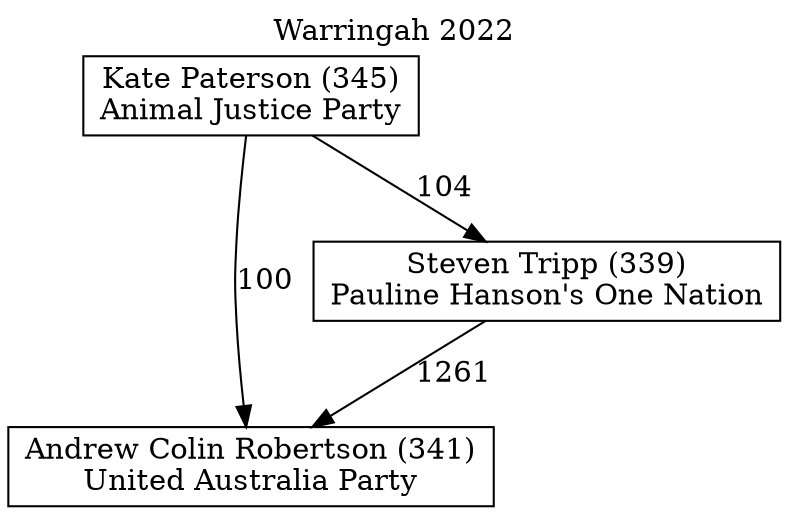 // House preference flow
digraph "Andrew Colin Robertson (341)_Warringah_2022" {
	graph [label="Warringah 2022" labelloc=t mclimit=10]
	node [shape=box]
	"Andrew Colin Robertson (341)" [label="Andrew Colin Robertson (341)
United Australia Party"]
	"Kate Paterson (345)" [label="Kate Paterson (345)
Animal Justice Party"]
	"Steven Tripp (339)" [label="Steven Tripp (339)
Pauline Hanson's One Nation"]
	"Kate Paterson (345)" -> "Andrew Colin Robertson (341)" [label=100]
	"Kate Paterson (345)" -> "Steven Tripp (339)" [label=104]
	"Steven Tripp (339)" -> "Andrew Colin Robertson (341)" [label=1261]
}
